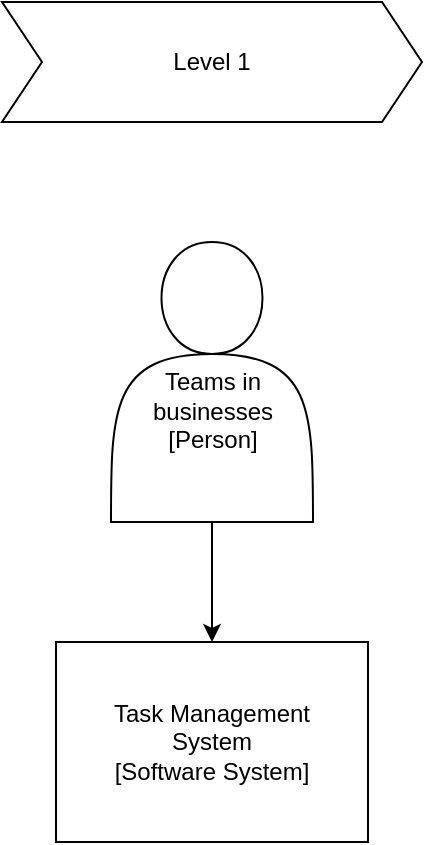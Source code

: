 <mxfile version="21.6.7" type="google" pages="3">
  <diagram name="Level 1" id="lCDnBwWhgWy_nWJCOhqR">
    <mxGraphModel grid="1" page="1" gridSize="10" guides="1" tooltips="1" connect="1" arrows="1" fold="1" pageScale="1" pageWidth="1200" pageHeight="1920" math="0" shadow="0">
      <root>
        <mxCell id="0" />
        <mxCell id="1" parent="0" />
        <UserObject label="Task Management&lt;br style=&quot;border-color: var(--border-color);&quot;&gt;System&lt;br&gt;[Software System]" treeRoot="1" id="wLKRBiPGjP5ruLZOqyEM-5">
          <mxCell style="whiteSpace=wrap;html=1;align=center;treeFolding=1;treeMoving=1;newEdgeStyle={&quot;edgeStyle&quot;:&quot;elbowEdgeStyle&quot;,&quot;startArrow&quot;:&quot;none&quot;,&quot;endArrow&quot;:&quot;none&quot;};" vertex="1" parent="1">
            <mxGeometry x="497" y="530" width="156" height="100" as="geometry" />
          </mxCell>
        </UserObject>
        <mxCell id="7YvGOWlu_iYXXsKmEmn--2" value="" style="endArrow=classic;html=1;rounded=0;exitX=0.5;exitY=1;exitDx=0;exitDy=0;" edge="1" parent="1" source="dUjn7oY3OfdmqEVlJoKJ-8" target="wLKRBiPGjP5ruLZOqyEM-5">
          <mxGeometry width="50" height="50" relative="1" as="geometry">
            <mxPoint x="548.0" y="480" as="sourcePoint" />
            <mxPoint x="434" y="650" as="targetPoint" />
          </mxGeometry>
        </mxCell>
        <mxCell id="dUjn7oY3OfdmqEVlJoKJ-8" value="&lt;br&gt;&lt;br&gt;Teams in businesses&lt;br&gt;[Person]" style="shape=actor;whiteSpace=wrap;html=1;" vertex="1" parent="1">
          <mxGeometry x="524.5" y="330" width="101" height="140" as="geometry" />
        </mxCell>
        <mxCell id="dZpiH2ZDGGgZqdhTLAj8-2" value="Level 1" style="shape=step;perimeter=stepPerimeter;whiteSpace=wrap;html=1;fixedSize=1;" vertex="1" parent="1">
          <mxGeometry x="470" y="210" width="210" height="60" as="geometry" />
        </mxCell>
      </root>
    </mxGraphModel>
  </diagram>
  <diagram id="Zui84ieXtNmoAPCRibvg" name="Level 2">
    <mxGraphModel grid="1" page="1" gridSize="10" guides="1" tooltips="1" connect="1" arrows="1" fold="1" pageScale="1" pageWidth="850" pageHeight="1100" math="0" shadow="0">
      <root>
        <mxCell id="0" />
        <mxCell id="1" parent="0" />
        <mxCell id="qW4eBMq7rO_1e_ASFbuw-1" style="edgeStyle=orthogonalEdgeStyle;rounded=0;orthogonalLoop=1;jettySize=auto;html=1;" edge="1" parent="1" source="qW4eBMq7rO_1e_ASFbuw-2" target="qW4eBMq7rO_1e_ASFbuw-3">
          <mxGeometry relative="1" as="geometry" />
        </mxCell>
        <mxCell id="qW4eBMq7rO_1e_ASFbuw-2" value="&lt;br&gt;&lt;br&gt;Teams in businesses&lt;br&gt;[Person]" style="shape=actor;whiteSpace=wrap;html=1;" vertex="1" parent="1">
          <mxGeometry x="394.5" y="140" width="101" height="140" as="geometry" />
        </mxCell>
        <UserObject label="Single-Page Application&lt;br&gt;[Container: JavaScript and React]&lt;br&gt;Provides users with task and project management via the web" treeRoot="1" id="qW4eBMq7rO_1e_ASFbuw-3">
          <mxCell style="whiteSpace=wrap;html=1;align=center;treeFolding=1;treeMoving=1;newEdgeStyle={&quot;edgeStyle&quot;:&quot;elbowEdgeStyle&quot;,&quot;startArrow&quot;:&quot;none&quot;,&quot;endArrow&quot;:&quot;none&quot;};" vertex="1" parent="1">
            <mxGeometry x="338" y="350" width="214" height="100" as="geometry" />
          </mxCell>
        </UserObject>
        <UserObject label="API application&lt;br&gt;[Container: C# and .Net]&amp;nbsp;&lt;br&gt;&lt;div&gt;Provides internet Task Management&lt;/div&gt;&lt;div&gt;System functionality via a JSON/HTTPS API&lt;/div&gt;" treeRoot="1" id="qW4eBMq7rO_1e_ASFbuw-4">
          <mxCell style="whiteSpace=wrap;html=1;align=center;treeFolding=1;treeMoving=1;newEdgeStyle={&quot;edgeStyle&quot;:&quot;elbowEdgeStyle&quot;,&quot;startArrow&quot;:&quot;none&quot;,&quot;endArrow&quot;:&quot;none&quot;};" vertex="1" parent="1">
            <mxGeometry x="338" y="500" width="213" height="100" as="geometry" />
          </mxCell>
        </UserObject>
        <mxCell id="qW4eBMq7rO_1e_ASFbuw-5" value="" style="endArrow=classic;html=1;rounded=0;entryX=0.5;entryY=0;entryDx=0;entryDy=0;exitX=0.5;exitY=1;exitDx=0;exitDy=0;" edge="1" parent="1" source="qW4eBMq7rO_1e_ASFbuw-3" target="qW4eBMq7rO_1e_ASFbuw-4">
          <mxGeometry width="50" height="50" relative="1" as="geometry">
            <mxPoint x="476" y="330" as="sourcePoint" />
            <mxPoint x="526" y="280" as="targetPoint" />
          </mxGeometry>
        </mxCell>
        <mxCell id="qW4eBMq7rO_1e_ASFbuw-6" value="Database&lt;br&gt;[Container: SQL Server]&lt;br&gt;Stores user registration information, hashes authentication credentials and access." style="shape=cylinder3;whiteSpace=wrap;html=1;boundedLbl=1;backgroundOutline=1;size=6;" vertex="1" parent="1">
          <mxGeometry x="70" y="493.75" width="170" height="112.5" as="geometry" />
        </mxCell>
        <mxCell id="qW4eBMq7rO_1e_ASFbuw-7" value="" style="endArrow=classic;html=1;rounded=0;exitX=0;exitY=0.5;exitDx=0;exitDy=0;entryX=1;entryY=0.5;entryDx=0;entryDy=0;entryPerimeter=0;" edge="1" parent="1" source="qW4eBMq7rO_1e_ASFbuw-4" target="qW4eBMq7rO_1e_ASFbuw-6">
          <mxGeometry width="50" height="50" relative="1" as="geometry">
            <mxPoint x="466" y="380" as="sourcePoint" />
            <mxPoint x="516" y="330" as="targetPoint" />
          </mxGeometry>
        </mxCell>
        <mxCell id="qW4eBMq7rO_1e_ASFbuw-8" value="Level 2" style="shape=step;perimeter=stepPerimeter;whiteSpace=wrap;html=1;fixedSize=1;" vertex="1" parent="1">
          <mxGeometry x="338" y="40" width="210" height="60" as="geometry" />
        </mxCell>
        <mxCell id="sz5BJGFRCxDOwp8Q7F19-1" value="Task Management System" style="swimlane;startSize=20;horizontal=1;containerType=tree;newEdgeStyle={&quot;edgeStyle&quot;:&quot;elbowEdgeStyle&quot;,&quot;startArrow&quot;:&quot;none&quot;,&quot;endArrow&quot;:&quot;none&quot;};" vertex="1" parent="1">
          <mxGeometry x="290" y="310" width="290" height="330" as="geometry" />
        </mxCell>
        <mxCell id="D2FpH10oSh2HmQb5_4w2-2" value="" style="endArrow=none;dashed=1;html=1;rounded=0;" edge="1" parent="1">
          <mxGeometry width="50" height="50" relative="1" as="geometry">
            <mxPoint x="40" y="290" as="sourcePoint" />
            <mxPoint x="690" y="290" as="targetPoint" />
          </mxGeometry>
        </mxCell>
        <mxCell id="D2FpH10oSh2HmQb5_4w2-3" value="" style="endArrow=none;dashed=1;html=1;rounded=0;" edge="1" parent="1">
          <mxGeometry width="50" height="50" relative="1" as="geometry">
            <mxPoint x="690" y="680" as="sourcePoint" />
            <mxPoint x="690" y="290" as="targetPoint" />
          </mxGeometry>
        </mxCell>
        <mxCell id="D2FpH10oSh2HmQb5_4w2-4" value="" style="endArrow=none;dashed=1;html=1;rounded=0;" edge="1" parent="1">
          <mxGeometry width="50" height="50" relative="1" as="geometry">
            <mxPoint x="40" y="680" as="sourcePoint" />
            <mxPoint x="690" y="680" as="targetPoint" />
            <Array as="points">
              <mxPoint x="330" y="680" />
            </Array>
          </mxGeometry>
        </mxCell>
        <mxCell id="D2FpH10oSh2HmQb5_4w2-5" value="" style="endArrow=none;dashed=1;html=1;rounded=0;" edge="1" parent="1">
          <mxGeometry width="50" height="50" relative="1" as="geometry">
            <mxPoint x="40" y="680" as="sourcePoint" />
            <mxPoint x="40" y="290" as="targetPoint" />
          </mxGeometry>
        </mxCell>
        <mxCell id="D2FpH10oSh2HmQb5_4w2-6" value="Container Internet Baking System" style="text;html=1;strokeColor=none;fillColor=none;align=center;verticalAlign=middle;whiteSpace=wrap;rounded=0;" vertex="1" parent="1">
          <mxGeometry x="50" y="680" width="160" height="70" as="geometry" />
        </mxCell>
      </root>
    </mxGraphModel>
  </diagram>
  <diagram id="ebLwIYsnciqw4cD202DH" name="Level 3">
    <mxGraphModel grid="1" page="1" gridSize="10" guides="1" tooltips="1" connect="1" arrows="1" fold="1" pageScale="1" pageWidth="850" pageHeight="1100" math="0" shadow="0">
      <root>
        <mxCell id="0" />
        <mxCell id="1" parent="0" />
        <mxCell id="pqG15x5Y09YBqj7EZCSF-1" value="" style="edgeStyle=orthogonalEdgeStyle;rounded=0;orthogonalLoop=1;jettySize=auto;html=1;" edge="1" parent="1" source="pqG15x5Y09YBqj7EZCSF-2" target="pqG15x5Y09YBqj7EZCSF-3">
          <mxGeometry relative="1" as="geometry" />
        </mxCell>
        <mxCell id="pqG15x5Y09YBqj7EZCSF-2" value="Main Page&lt;br style=&quot;border-color: var(--border-color);&quot;&gt;&lt;br style=&quot;border-color: var(--border-color);&quot;&gt;Allows user to view task" style="rounded=0;whiteSpace=wrap;html=1;" vertex="1" parent="1">
          <mxGeometry x="-600" y="550" width="190" height="90" as="geometry" />
        </mxCell>
        <mxCell id="pqG15x5Y09YBqj7EZCSF-3" value="Modify task Modal&lt;br&gt;&lt;br&gt;&amp;nbsp;Allows users to modify already created tasks" style="rounded=0;whiteSpace=wrap;html=1;" vertex="1" parent="1">
          <mxGeometry x="-600" y="680" width="190" height="80" as="geometry" />
        </mxCell>
        <mxCell id="pqG15x5Y09YBqj7EZCSF-4" value="Create task page&lt;br&gt;&lt;br&gt;Allows users to create new task" style="rounded=0;whiteSpace=wrap;html=1;" vertex="1" parent="1">
          <mxGeometry x="-370" y="550" width="190" height="90" as="geometry" />
        </mxCell>
        <mxCell id="pqG15x5Y09YBqj7EZCSF-5" value="" style="endArrow=classic;html=1;rounded=0;entryX=0.5;entryY=0;entryDx=0;entryDy=0;" edge="1" parent="1" source="pqG15x5Y09YBqj7EZCSF-6" target="pqG15x5Y09YBqj7EZCSF-2">
          <mxGeometry width="50" height="50" relative="1" as="geometry">
            <mxPoint x="-740" y="580" as="sourcePoint" />
            <mxPoint x="-690" y="530" as="targetPoint" />
          </mxGeometry>
        </mxCell>
        <mxCell id="pqG15x5Y09YBqj7EZCSF-6" value="Login&lt;br style=&quot;border-color: var(--border-color);&quot;&gt;&lt;br style=&quot;border-color: var(--border-color);&quot;&gt;Request users to input valid credentials in order to access" style="rounded=0;whiteSpace=wrap;html=1;" vertex="1" parent="1">
          <mxGeometry x="-599" y="400" width="190" height="90" as="geometry" />
        </mxCell>
        <mxCell id="pqG15x5Y09YBqj7EZCSF-7" value="" style="endArrow=classic;html=1;rounded=0;exitX=1;exitY=0.5;exitDx=0;exitDy=0;entryX=0;entryY=0.5;entryDx=0;entryDy=0;" edge="1" parent="1" source="pqG15x5Y09YBqj7EZCSF-2" target="pqG15x5Y09YBqj7EZCSF-4">
          <mxGeometry width="50" height="50" relative="1" as="geometry">
            <mxPoint x="-740" y="580" as="sourcePoint" />
            <mxPoint x="-690" y="530" as="targetPoint" />
          </mxGeometry>
        </mxCell>
        <mxCell id="pqG15x5Y09YBqj7EZCSF-8" value="Single-Page Application" style="swimlane;startSize=20;horizontal=1;containerType=tree;newEdgeStyle={&quot;edgeStyle&quot;:&quot;elbowEdgeStyle&quot;,&quot;startArrow&quot;:&quot;none&quot;,&quot;endArrow&quot;:&quot;none&quot;};" vertex="1" parent="1">
          <mxGeometry x="-650" y="360" width="500" height="450" as="geometry" />
        </mxCell>
        <UserObject label="API application&lt;br&gt;[Container: C# and .Net]&amp;nbsp;&lt;br&gt;&lt;div&gt;Provides internet Task Management&lt;/div&gt;&lt;div&gt;System functionality via a JSON/HTTPS API&lt;/div&gt;" treeRoot="1" id="pqG15x5Y09YBqj7EZCSF-9">
          <mxCell style="whiteSpace=wrap;html=1;align=center;treeFolding=1;treeMoving=1;newEdgeStyle={&quot;edgeStyle&quot;:&quot;elbowEdgeStyle&quot;,&quot;startArrow&quot;:&quot;none&quot;,&quot;endArrow&quot;:&quot;none&quot;};" vertex="1" parent="1">
            <mxGeometry x="-506.5" y="860" width="213" height="100" as="geometry" />
          </mxCell>
        </UserObject>
        <mxCell id="pqG15x5Y09YBqj7EZCSF-10" value="" style="endArrow=classic;html=1;rounded=0;exitX=0.5;exitY=1;exitDx=0;exitDy=0;entryX=0.5;entryY=0;entryDx=0;entryDy=0;" edge="1" parent="1" source="pqG15x5Y09YBqj7EZCSF-8" target="pqG15x5Y09YBqj7EZCSF-9">
          <mxGeometry width="50" height="50" relative="1" as="geometry">
            <mxPoint x="-690" y="670" as="sourcePoint" />
            <mxPoint x="-640" y="620" as="targetPoint" />
          </mxGeometry>
        </mxCell>
        <mxCell id="pqG15x5Y09YBqj7EZCSF-11" value="Database&lt;br&gt;[Container: SQL Server]&lt;br&gt;Stores user registration information, hashes authentication credentials and access." style="shape=cylinder3;whiteSpace=wrap;html=1;boundedLbl=1;backgroundOutline=1;size=6;" vertex="1" parent="1">
          <mxGeometry x="-780" y="853.75" width="170" height="112.5" as="geometry" />
        </mxCell>
        <mxCell id="pqG15x5Y09YBqj7EZCSF-12" value="" style="endArrow=classic;html=1;rounded=0;exitX=0;exitY=0.5;exitDx=0;exitDy=0;entryX=1;entryY=0.5;entryDx=0;entryDy=0;entryPerimeter=0;" edge="1" parent="1" source="pqG15x5Y09YBqj7EZCSF-9" target="pqG15x5Y09YBqj7EZCSF-11">
          <mxGeometry width="50" height="50" relative="1" as="geometry">
            <mxPoint x="-560" y="920" as="sourcePoint" />
            <mxPoint x="-510" y="870" as="targetPoint" />
          </mxGeometry>
        </mxCell>
        <mxCell id="uay-iuJrq2O93IIyFjOP-1" style="edgeStyle=orthogonalEdgeStyle;rounded=0;orthogonalLoop=1;jettySize=auto;html=1;" edge="1" parent="1" source="uay-iuJrq2O93IIyFjOP-2" target="uay-iuJrq2O93IIyFjOP-8">
          <mxGeometry relative="1" as="geometry">
            <Array as="points">
              <mxPoint x="417" y="529" />
              <mxPoint x="497" y="529" />
            </Array>
          </mxGeometry>
        </mxCell>
        <mxCell id="uay-iuJrq2O93IIyFjOP-2" value="Single-Page Application&lt;br style=&quot;border-color: var(--border-color);&quot;&gt;[Container: JavaScript and React]&lt;br style=&quot;border-color: var(--border-color);&quot;&gt;Provides users with task and project management via the web" style="rounded=0;whiteSpace=wrap;html=1;" vertex="1" parent="1">
          <mxGeometry x="297" y="389" width="240.5" height="80" as="geometry" />
        </mxCell>
        <mxCell id="uay-iuJrq2O93IIyFjOP-3" value="" style="edgeStyle=orthogonalEdgeStyle;rounded=0;orthogonalLoop=1;jettySize=auto;html=1;" edge="1" parent="1" source="uay-iuJrq2O93IIyFjOP-9" target="uay-iuJrq2O93IIyFjOP-4">
          <mxGeometry relative="1" as="geometry" />
        </mxCell>
        <mxCell id="uay-iuJrq2O93IIyFjOP-4" value="Database&lt;br style=&quot;border-color: var(--border-color);&quot;&gt;[Container: SQL Server]&lt;br style=&quot;border-color: var(--border-color);&quot;&gt;Stores user registration information, hashes authentication credentials and access." style="shape=cylinder3;whiteSpace=wrap;html=1;boundedLbl=1;backgroundOutline=1;size=15;" vertex="1" parent="1">
          <mxGeometry x="212" y="789" width="170" height="130" as="geometry" />
        </mxCell>
        <mxCell id="uay-iuJrq2O93IIyFjOP-5" value="" style="endArrow=classic;html=1;rounded=0;entryX=0.5;entryY=0;entryDx=0;entryDy=0;exitX=0.5;exitY=1;exitDx=0;exitDy=0;" edge="1" parent="1" source="uay-iuJrq2O93IIyFjOP-2" target="uay-iuJrq2O93IIyFjOP-10">
          <mxGeometry width="50" height="50" relative="1" as="geometry">
            <mxPoint x="407" y="469" as="sourcePoint" />
            <mxPoint x="367" y="539" as="targetPoint" />
            <Array as="points">
              <mxPoint x="417" y="529" />
              <mxPoint x="297" y="529" />
            </Array>
          </mxGeometry>
        </mxCell>
        <mxCell id="uay-iuJrq2O93IIyFjOP-6" value="API application" style="swimlane;startSize=20;horizontal=1;containerType=tree;newEdgeStyle={&quot;edgeStyle&quot;:&quot;elbowEdgeStyle&quot;,&quot;startArrow&quot;:&quot;none&quot;,&quot;endArrow&quot;:&quot;none&quot;};" vertex="1" parent="1">
          <mxGeometry x="177" y="494" width="452.5" height="270" as="geometry" />
        </mxCell>
        <mxCell id="uay-iuJrq2O93IIyFjOP-7" style="edgeStyle=orthogonalEdgeStyle;rounded=0;orthogonalLoop=1;jettySize=auto;html=1;entryX=1;entryY=0.5;entryDx=0;entryDy=0;" edge="1" parent="uay-iuJrq2O93IIyFjOP-6" source="uay-iuJrq2O93IIyFjOP-8" target="uay-iuJrq2O93IIyFjOP-9">
          <mxGeometry relative="1" as="geometry">
            <Array as="points">
              <mxPoint x="330" y="205" />
            </Array>
          </mxGeometry>
        </mxCell>
        <mxCell id="uay-iuJrq2O93IIyFjOP-8" value="Task Controller&lt;br&gt;[Container: RestAPI with .Net Core]&lt;br&gt;&lt;div&gt;Allows users the task management&lt;span style=&quot;background-color: initial;&quot;&gt;&amp;nbsp;functionality with a single use URL&lt;/span&gt;&lt;/div&gt;" style="rounded=0;whiteSpace=wrap;html=1;" vertex="1" parent="uay-iuJrq2O93IIyFjOP-6">
          <mxGeometry x="230" y="57.5" width="180" height="112.5" as="geometry" />
        </mxCell>
        <mxCell id="uay-iuJrq2O93IIyFjOP-9" value="Security Component&lt;br&gt;[Container: Entity Framework]&lt;br&gt;Provides functionality related to signing, changing passwords, etc." style="rounded=0;whiteSpace=wrap;html=1;" vertex="1" parent="uay-iuJrq2O93IIyFjOP-6">
          <mxGeometry x="20" y="165" width="200" height="80" as="geometry" />
        </mxCell>
        <mxCell id="uay-iuJrq2O93IIyFjOP-10" value="Sign in Controller&lt;br&gt;[Container: RestAPI with .Net Core]&lt;br&gt;Allows users to sign in the Task Management&lt;br style=&quot;border-color: var(--border-color);&quot;&gt;System" style="rounded=0;whiteSpace=wrap;html=1;" vertex="1" parent="1">
          <mxGeometry x="214.5" y="551.5" width="165" height="90" as="geometry" />
        </mxCell>
        <mxCell id="uay-iuJrq2O93IIyFjOP-11" value="" style="edgeStyle=orthogonalEdgeStyle;rounded=0;orthogonalLoop=1;jettySize=auto;html=1;" edge="1" parent="1" source="uay-iuJrq2O93IIyFjOP-10" target="uay-iuJrq2O93IIyFjOP-9">
          <mxGeometry relative="1" as="geometry" />
        </mxCell>
        <mxCell id="4q-qv9N7w31q4AmIu49s-1" value="Level 3" style="shape=step;perimeter=stepPerimeter;whiteSpace=wrap;html=1;fixedSize=1;" vertex="1" parent="1">
          <mxGeometry x="-480" y="160" width="210" height="60" as="geometry" />
        </mxCell>
        <mxCell id="vjdLiE_k6YeNCLi9VyzE-1" value="" style="endArrow=none;dashed=1;html=1;rounded=0;" edge="1" parent="1">
          <mxGeometry width="50" height="50" relative="1" as="geometry">
            <mxPoint x="-80" y="1000" as="sourcePoint" />
            <mxPoint x="-80" y="320" as="targetPoint" />
          </mxGeometry>
        </mxCell>
        <mxCell id="vjdLiE_k6YeNCLi9VyzE-2" value="" style="endArrow=none;dashed=1;html=1;rounded=0;" edge="1" parent="1">
          <mxGeometry width="50" height="50" relative="1" as="geometry">
            <mxPoint x="-800" y="320" as="sourcePoint" />
            <mxPoint x="-80" y="320" as="targetPoint" />
          </mxGeometry>
        </mxCell>
        <mxCell id="vjdLiE_k6YeNCLi9VyzE-4" value="" style="endArrow=none;dashed=1;html=1;rounded=0;" edge="1" parent="1">
          <mxGeometry width="50" height="50" relative="1" as="geometry">
            <mxPoint x="-80" y="1000" as="sourcePoint" />
            <mxPoint x="-800" y="1000" as="targetPoint" />
          </mxGeometry>
        </mxCell>
        <mxCell id="vjdLiE_k6YeNCLi9VyzE-5" value="" style="endArrow=none;dashed=1;html=1;rounded=0;" edge="1" parent="1">
          <mxGeometry width="50" height="50" relative="1" as="geometry">
            <mxPoint x="-800" y="1000" as="sourcePoint" />
            <mxPoint x="-800" y="310" as="targetPoint" />
          </mxGeometry>
        </mxCell>
        <mxCell id="vjdLiE_k6YeNCLi9VyzE-6" value="Back Web System" style="text;html=1;strokeColor=none;fillColor=none;align=center;verticalAlign=middle;whiteSpace=wrap;rounded=0;" vertex="1" parent="1">
          <mxGeometry x="-790" y="1010" width="190" height="30" as="geometry" />
        </mxCell>
        <mxCell id="vjdLiE_k6YeNCLi9VyzE-7" value="" style="endArrow=none;dashed=1;html=1;rounded=0;" edge="1" parent="1">
          <mxGeometry width="50" height="50" relative="1" as="geometry">
            <mxPoint x="164" y="990" as="sourcePoint" />
            <mxPoint x="164" y="320" as="targetPoint" />
          </mxGeometry>
        </mxCell>
        <mxCell id="vjdLiE_k6YeNCLi9VyzE-8" value="" style="endArrow=none;dashed=1;html=1;rounded=0;" edge="1" parent="1">
          <mxGeometry width="50" height="50" relative="1" as="geometry">
            <mxPoint x="164" y="1000" as="sourcePoint" />
            <mxPoint x="684" y="1000" as="targetPoint" />
          </mxGeometry>
        </mxCell>
        <mxCell id="vjdLiE_k6YeNCLi9VyzE-9" value="" style="endArrow=none;dashed=1;html=1;rounded=0;" edge="1" parent="1">
          <mxGeometry width="50" height="50" relative="1" as="geometry">
            <mxPoint x="684" y="320" as="sourcePoint" />
            <mxPoint x="684" y="1000" as="targetPoint" />
          </mxGeometry>
        </mxCell>
        <mxCell id="vjdLiE_k6YeNCLi9VyzE-10" value="" style="endArrow=none;dashed=1;html=1;rounded=0;" edge="1" parent="1">
          <mxGeometry width="50" height="50" relative="1" as="geometry">
            <mxPoint x="174" y="320" as="sourcePoint" />
            <mxPoint x="674" y="320" as="targetPoint" />
          </mxGeometry>
        </mxCell>
        <mxCell id="vjdLiE_k6YeNCLi9VyzE-11" value="Front Web System" style="text;html=1;strokeColor=none;fillColor=none;align=center;verticalAlign=middle;whiteSpace=wrap;rounded=0;" vertex="1" parent="1">
          <mxGeometry x="164" y="1020" width="150" height="30" as="geometry" />
        </mxCell>
      </root>
    </mxGraphModel>
  </diagram>
</mxfile>
